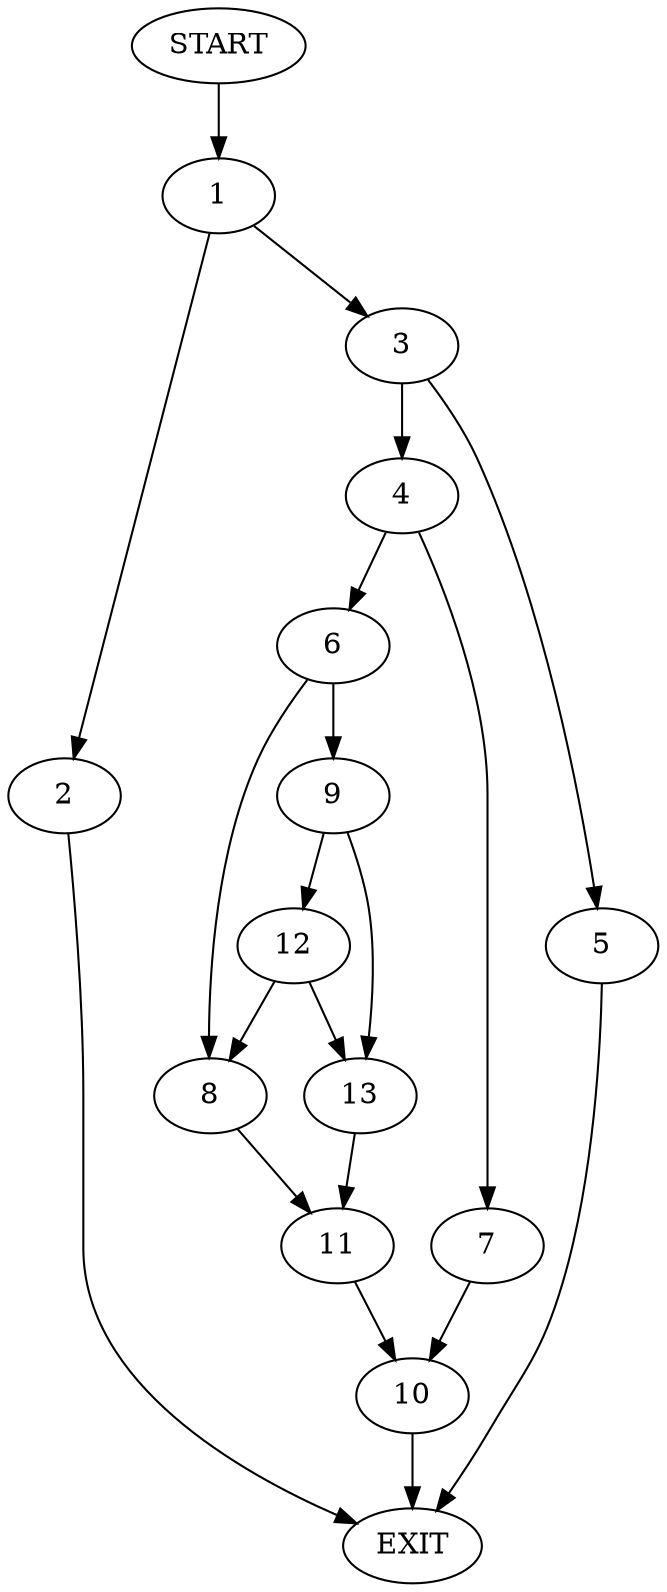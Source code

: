 digraph {
0 [label="START"]
14 [label="EXIT"]
0 -> 1
1 -> 2
1 -> 3
2 -> 14
3 -> 4
3 -> 5
4 -> 6
4 -> 7
5 -> 14
6 -> 8
6 -> 9
7 -> 10
8 -> 11
9 -> 12
9 -> 13
12 -> 13
12 -> 8
13 -> 11
11 -> 10
10 -> 14
}

